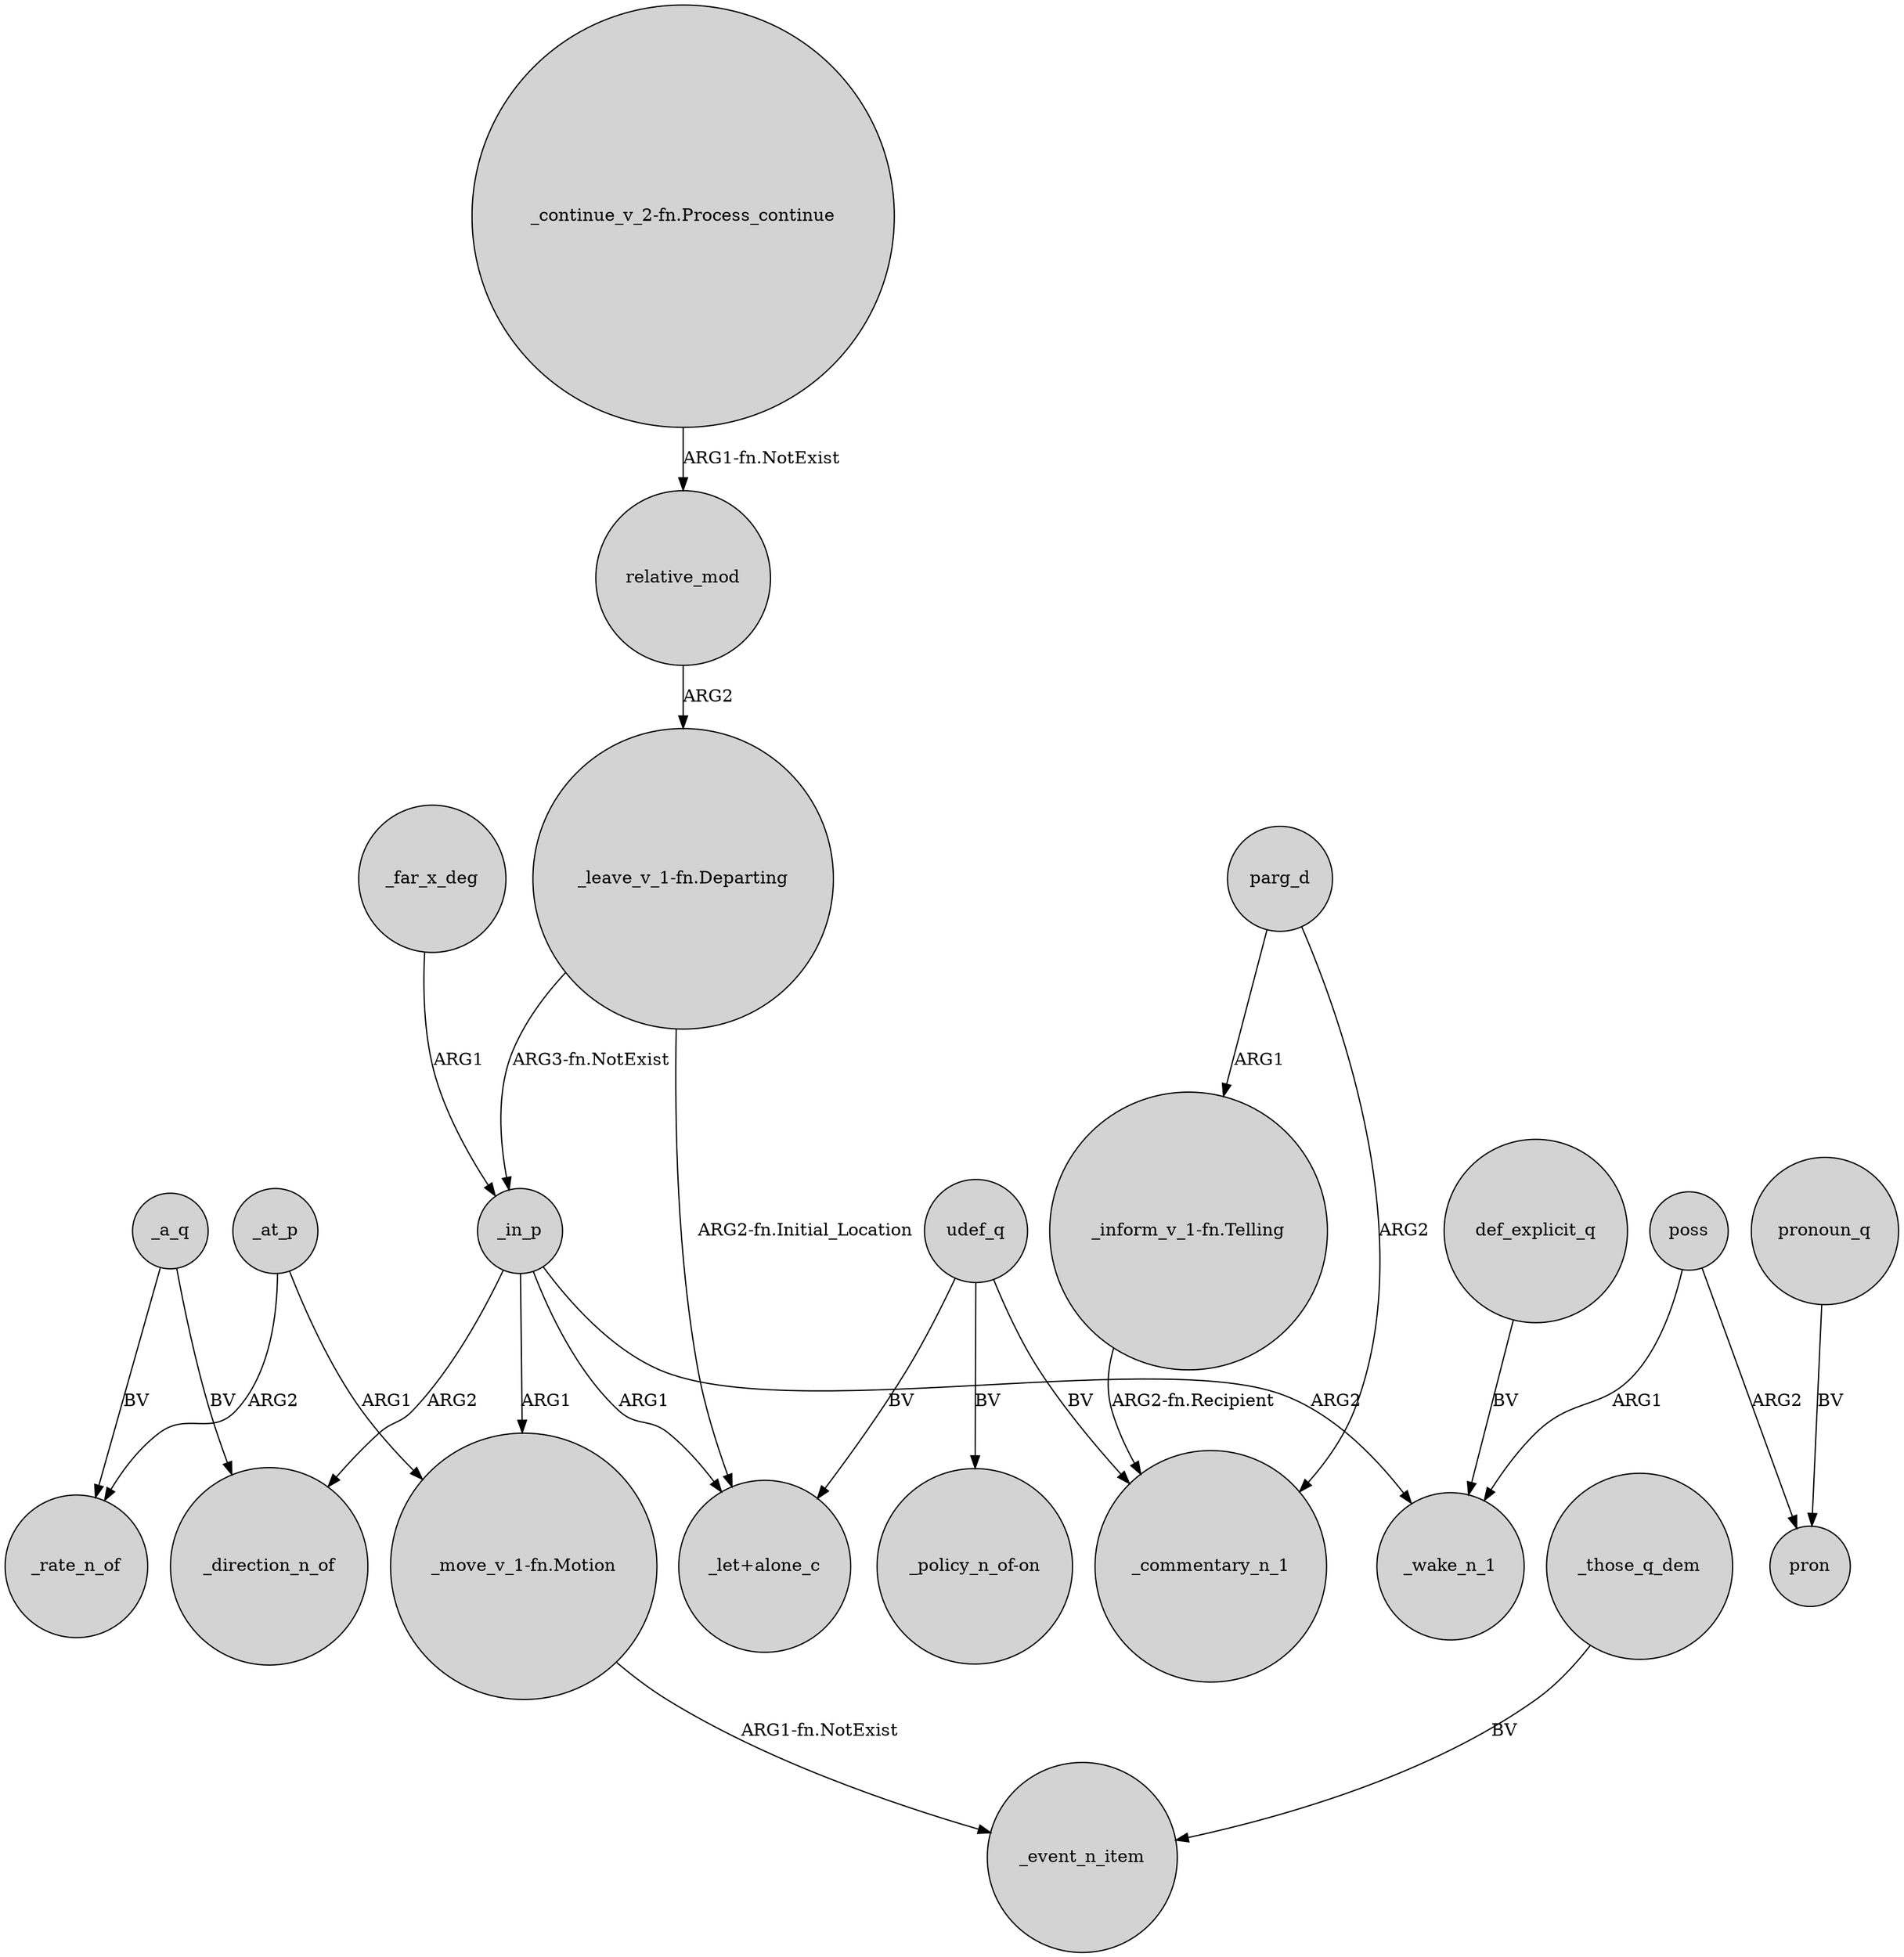 digraph {
	node [shape=circle style=filled]
	_a_q -> _direction_n_of [label=BV]
	_in_p -> "_let+alone_c" [label=ARG1]
	_at_p -> _rate_n_of [label=ARG2]
	poss -> pron [label=ARG2]
	_in_p -> _direction_n_of [label=ARG2]
	def_explicit_q -> _wake_n_1 [label=BV]
	relative_mod -> "_leave_v_1-fn.Departing" [label=ARG2]
	_at_p -> "_move_v_1-fn.Motion" [label=ARG1]
	"_leave_v_1-fn.Departing" -> _in_p [label="ARG3-fn.NotExist"]
	_those_q_dem -> _event_n_item [label=BV]
	_a_q -> _rate_n_of [label=BV]
	udef_q -> "_policy_n_of-on" [label=BV]
	_in_p -> "_move_v_1-fn.Motion" [label=ARG1]
	parg_d -> _commentary_n_1 [label=ARG2]
	pronoun_q -> pron [label=BV]
	"_move_v_1-fn.Motion" -> _event_n_item [label="ARG1-fn.NotExist"]
	udef_q -> _commentary_n_1 [label=BV]
	_in_p -> _wake_n_1 [label=ARG2]
	udef_q -> "_let+alone_c" [label=BV]
	_far_x_deg -> _in_p [label=ARG1]
	"_leave_v_1-fn.Departing" -> "_let+alone_c" [label="ARG2-fn.Initial_Location"]
	"_continue_v_2-fn.Process_continue" -> relative_mod [label="ARG1-fn.NotExist"]
	"_inform_v_1-fn.Telling" -> _commentary_n_1 [label="ARG2-fn.Recipient"]
	poss -> _wake_n_1 [label=ARG1]
	parg_d -> "_inform_v_1-fn.Telling" [label=ARG1]
}
